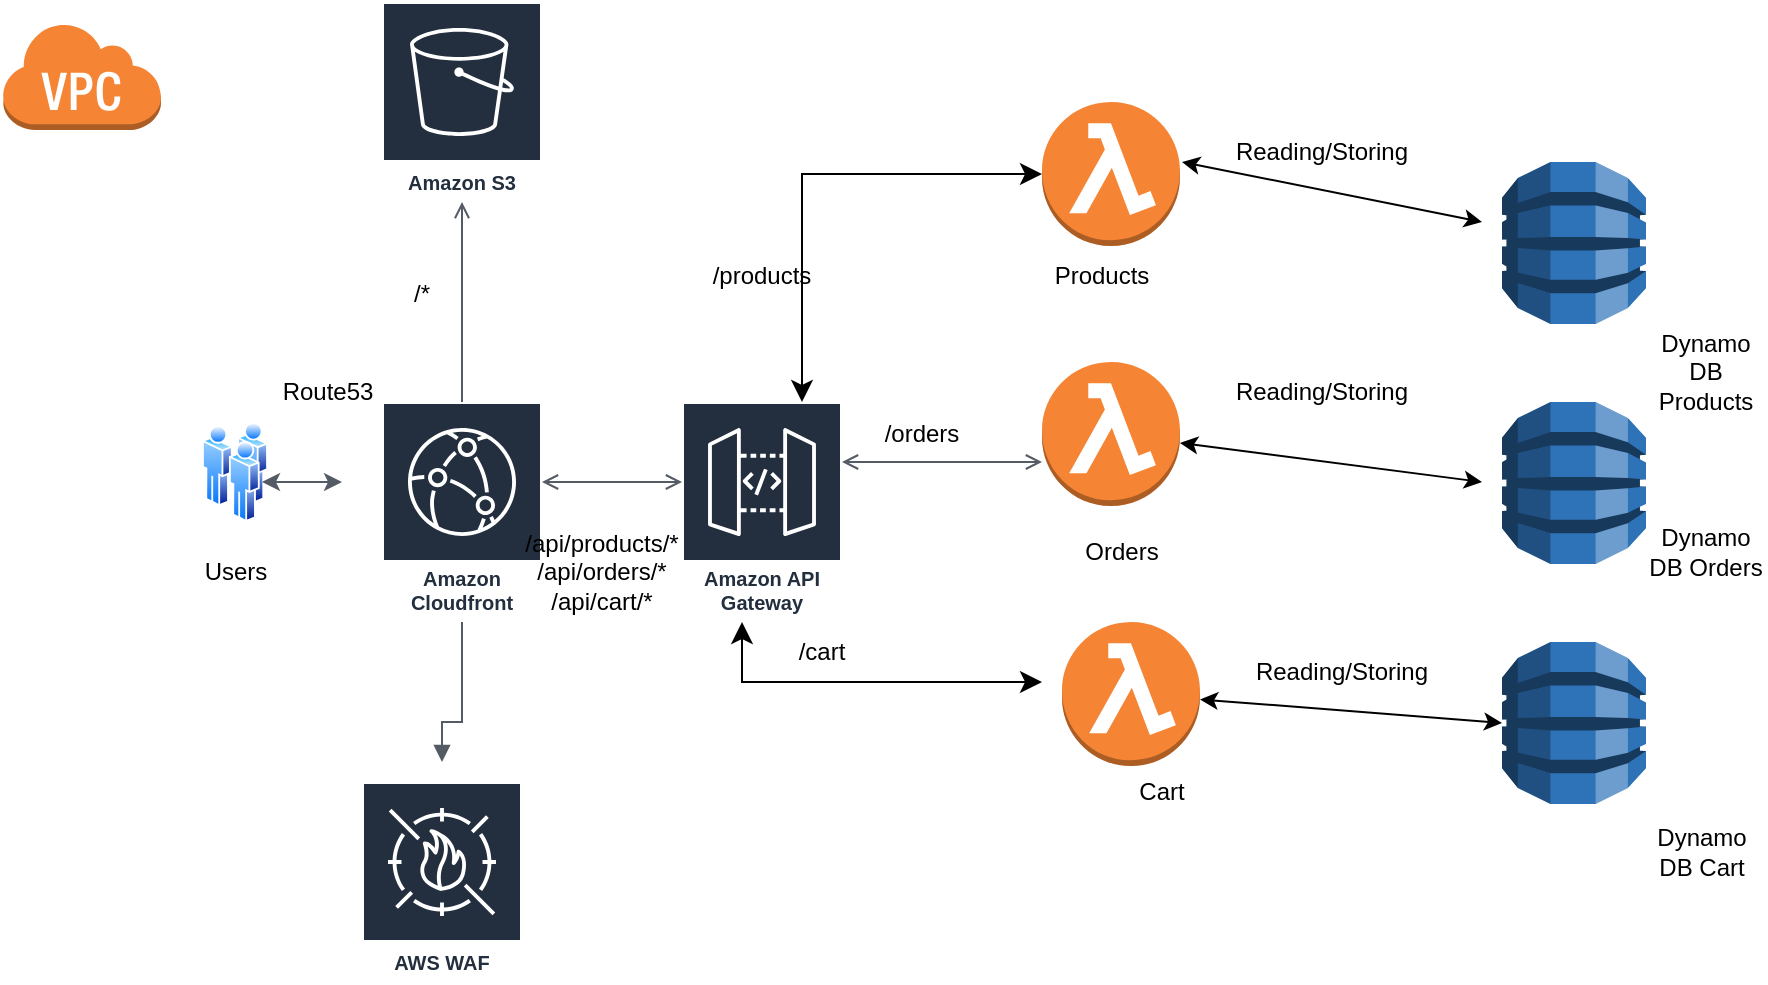 <mxfile version="24.6.5" type="device">
  <diagram name="Page-1" id="cfKAgT_ls8cYSbXSsmAi">
    <mxGraphModel dx="1970" dy="1560" grid="1" gridSize="10" guides="1" tooltips="1" connect="1" arrows="1" fold="1" page="1" pageScale="1" pageWidth="850" pageHeight="1100" math="0" shadow="0">
      <root>
        <mxCell id="0" />
        <mxCell id="1" parent="0" />
        <mxCell id="MsREyuHvoqzSBNx-fn-T-2" value="" style="image;aspect=fixed;perimeter=ellipsePerimeter;html=1;align=center;shadow=0;dashed=0;spacingTop=3;image=img/lib/active_directory/users.svg;" vertex="1" parent="1">
          <mxGeometry y="190" width="33" height="50" as="geometry" />
        </mxCell>
        <mxCell id="MsREyuHvoqzSBNx-fn-T-7" value="" style="edgeStyle=orthogonalEdgeStyle;html=1;endArrow=classic;elbow=vertical;startArrow=classic;endFill=1;strokeColor=#545B64;rounded=0;" edge="1" parent="1">
          <mxGeometry width="100" relative="1" as="geometry">
            <mxPoint x="30" y="220" as="sourcePoint" />
            <mxPoint x="70" y="220" as="targetPoint" />
          </mxGeometry>
        </mxCell>
        <mxCell id="MsREyuHvoqzSBNx-fn-T-11" value="Users" style="text;html=1;align=center;verticalAlign=middle;whiteSpace=wrap;rounded=0;" vertex="1" parent="1">
          <mxGeometry x="-13.5" y="250" width="60" height="30" as="geometry" />
        </mxCell>
        <mxCell id="MsREyuHvoqzSBNx-fn-T-19" value="Amazon Cloudfront" style="sketch=0;outlineConnect=0;fontColor=#232F3E;gradientColor=none;strokeColor=#ffffff;fillColor=#232F3E;dashed=0;verticalLabelPosition=middle;verticalAlign=bottom;align=center;html=1;whiteSpace=wrap;fontSize=10;fontStyle=1;spacing=3;shape=mxgraph.aws4.productIcon;prIcon=mxgraph.aws4.cloudfront;" vertex="1" parent="1">
          <mxGeometry x="90" y="180" width="80" height="110" as="geometry" />
        </mxCell>
        <mxCell id="MsREyuHvoqzSBNx-fn-T-20" value="Amazon API Gateway" style="sketch=0;outlineConnect=0;fontColor=#232F3E;gradientColor=none;strokeColor=#ffffff;fillColor=#232F3E;dashed=0;verticalLabelPosition=middle;verticalAlign=bottom;align=center;html=1;whiteSpace=wrap;fontSize=10;fontStyle=1;spacing=3;shape=mxgraph.aws4.productIcon;prIcon=mxgraph.aws4.api_gateway;" vertex="1" parent="1">
          <mxGeometry x="240" y="180" width="80" height="110" as="geometry" />
        </mxCell>
        <mxCell id="MsREyuHvoqzSBNx-fn-T-21" value="Amazon S3" style="sketch=0;outlineConnect=0;fontColor=#232F3E;gradientColor=none;strokeColor=#ffffff;fillColor=#232F3E;dashed=0;verticalLabelPosition=middle;verticalAlign=bottom;align=center;html=1;whiteSpace=wrap;fontSize=10;fontStyle=1;spacing=3;shape=mxgraph.aws4.productIcon;prIcon=mxgraph.aws4.s3;" vertex="1" parent="1">
          <mxGeometry x="90" y="-20" width="80" height="100" as="geometry" />
        </mxCell>
        <mxCell id="MsREyuHvoqzSBNx-fn-T-22" value="" style="outlineConnect=0;dashed=0;verticalLabelPosition=bottom;verticalAlign=top;align=center;html=1;shape=mxgraph.aws3.lambda_function;fillColor=#F58534;gradientColor=none;" vertex="1" parent="1">
          <mxGeometry x="420" y="30" width="69" height="72" as="geometry" />
        </mxCell>
        <mxCell id="MsREyuHvoqzSBNx-fn-T-23" value="" style="outlineConnect=0;dashed=0;verticalLabelPosition=bottom;verticalAlign=top;align=center;html=1;shape=mxgraph.aws3.lambda_function;fillColor=#F58534;gradientColor=none;" vertex="1" parent="1">
          <mxGeometry x="420" y="160" width="69" height="72" as="geometry" />
        </mxCell>
        <mxCell id="MsREyuHvoqzSBNx-fn-T-24" value="" style="outlineConnect=0;dashed=0;verticalLabelPosition=bottom;verticalAlign=top;align=center;html=1;shape=mxgraph.aws3.lambda_function;fillColor=#F58534;gradientColor=none;" vertex="1" parent="1">
          <mxGeometry x="430" y="290" width="69" height="72" as="geometry" />
        </mxCell>
        <mxCell id="MsREyuHvoqzSBNx-fn-T-25" value="" style="outlineConnect=0;dashed=0;verticalLabelPosition=bottom;verticalAlign=top;align=center;html=1;shape=mxgraph.aws3.dynamo_db;fillColor=#2E73B8;gradientColor=none;" vertex="1" parent="1">
          <mxGeometry x="650" y="60" width="72" height="81" as="geometry" />
        </mxCell>
        <mxCell id="MsREyuHvoqzSBNx-fn-T-26" value="" style="outlineConnect=0;dashed=0;verticalLabelPosition=bottom;verticalAlign=top;align=center;html=1;shape=mxgraph.aws3.dynamo_db;fillColor=#2E73B8;gradientColor=none;" vertex="1" parent="1">
          <mxGeometry x="650" y="180" width="72" height="81" as="geometry" />
        </mxCell>
        <mxCell id="MsREyuHvoqzSBNx-fn-T-27" value="" style="outlineConnect=0;dashed=0;verticalLabelPosition=bottom;verticalAlign=top;align=center;html=1;shape=mxgraph.aws3.dynamo_db;fillColor=#2E73B8;gradientColor=none;" vertex="1" parent="1">
          <mxGeometry x="650" y="300" width="72" height="81" as="geometry" />
        </mxCell>
        <mxCell id="MsREyuHvoqzSBNx-fn-T-28" value="" style="outlineConnect=0;dashed=0;verticalLabelPosition=bottom;verticalAlign=top;align=center;html=1;shape=mxgraph.aws3.virtual_private_cloud;fillColor=#F58534;gradientColor=none;" vertex="1" parent="1">
          <mxGeometry x="-100" y="-10" width="79.5" height="54" as="geometry" />
        </mxCell>
        <mxCell id="MsREyuHvoqzSBNx-fn-T-32" value="" style="edgeStyle=elbowEdgeStyle;elbow=horizontal;endArrow=classic;html=1;curved=0;rounded=0;endSize=8;startSize=8;startArrow=classic;entryX=0;entryY=0.5;entryDx=0;entryDy=0;entryPerimeter=0;" edge="1" parent="1" source="MsREyuHvoqzSBNx-fn-T-20" target="MsREyuHvoqzSBNx-fn-T-22">
          <mxGeometry width="50" height="50" relative="1" as="geometry">
            <mxPoint x="280" y="170" as="sourcePoint" />
            <mxPoint x="330" y="75.5" as="targetPoint" />
            <Array as="points">
              <mxPoint x="300" y="180" />
            </Array>
          </mxGeometry>
        </mxCell>
        <mxCell id="MsREyuHvoqzSBNx-fn-T-36" value="" style="edgeStyle=elbowEdgeStyle;elbow=horizontal;endArrow=classic;html=1;curved=0;rounded=0;endSize=8;startSize=8;startArrow=classic;" edge="1" parent="1" source="MsREyuHvoqzSBNx-fn-T-20">
          <mxGeometry width="50" height="50" relative="1" as="geometry">
            <mxPoint x="280" y="320" as="sourcePoint" />
            <mxPoint x="420" y="320" as="targetPoint" />
            <Array as="points">
              <mxPoint x="270" y="270" />
            </Array>
          </mxGeometry>
        </mxCell>
        <mxCell id="MsREyuHvoqzSBNx-fn-T-37" value="" style="endArrow=classic;startArrow=classic;html=1;rounded=0;" edge="1" parent="1">
          <mxGeometry width="50" height="50" relative="1" as="geometry">
            <mxPoint x="490" y="60" as="sourcePoint" />
            <mxPoint x="640" y="90" as="targetPoint" />
          </mxGeometry>
        </mxCell>
        <mxCell id="MsREyuHvoqzSBNx-fn-T-38" value="" style="endArrow=classic;startArrow=classic;html=1;rounded=0;" edge="1" parent="1" source="MsREyuHvoqzSBNx-fn-T-23">
          <mxGeometry width="50" height="50" relative="1" as="geometry">
            <mxPoint x="489" y="246" as="sourcePoint" />
            <mxPoint x="640" y="220" as="targetPoint" />
          </mxGeometry>
        </mxCell>
        <mxCell id="MsREyuHvoqzSBNx-fn-T-39" value="" style="endArrow=classic;startArrow=classic;html=1;rounded=0;entryX=0;entryY=0.5;entryDx=0;entryDy=0;entryPerimeter=0;" edge="1" parent="1" source="MsREyuHvoqzSBNx-fn-T-24" target="MsREyuHvoqzSBNx-fn-T-27">
          <mxGeometry width="50" height="50" relative="1" as="geometry">
            <mxPoint x="499" y="376" as="sourcePoint" />
            <mxPoint x="569.711" y="326" as="targetPoint" />
          </mxGeometry>
        </mxCell>
        <mxCell id="MsREyuHvoqzSBNx-fn-T-43" value="" style="edgeStyle=orthogonalEdgeStyle;html=1;endArrow=open;elbow=vertical;startArrow=open;startFill=0;endFill=0;strokeColor=#545B64;rounded=0;" edge="1" parent="1">
          <mxGeometry width="100" relative="1" as="geometry">
            <mxPoint x="170" y="220" as="sourcePoint" />
            <mxPoint x="240" y="220" as="targetPoint" />
          </mxGeometry>
        </mxCell>
        <mxCell id="MsREyuHvoqzSBNx-fn-T-44" value="" style="edgeStyle=orthogonalEdgeStyle;html=1;endArrow=open;elbow=vertical;startArrow=open;startFill=0;endFill=0;strokeColor=#545B64;rounded=0;" edge="1" parent="1">
          <mxGeometry width="100" relative="1" as="geometry">
            <mxPoint x="320" y="210" as="sourcePoint" />
            <mxPoint x="420" y="210" as="targetPoint" />
          </mxGeometry>
        </mxCell>
        <mxCell id="MsREyuHvoqzSBNx-fn-T-48" value="" style="edgeStyle=orthogonalEdgeStyle;html=1;endArrow=open;elbow=vertical;startArrow=none;endFill=0;strokeColor=#545B64;rounded=0;" edge="1" parent="1" source="MsREyuHvoqzSBNx-fn-T-19" target="MsREyuHvoqzSBNx-fn-T-21">
          <mxGeometry width="100" relative="1" as="geometry">
            <mxPoint x="110" y="130" as="sourcePoint" />
            <mxPoint x="210" y="130" as="targetPoint" />
          </mxGeometry>
        </mxCell>
        <mxCell id="MsREyuHvoqzSBNx-fn-T-69" value="Orders" style="text;html=1;align=center;verticalAlign=middle;whiteSpace=wrap;rounded=0;" vertex="1" parent="1">
          <mxGeometry x="430" y="240" width="60" height="30" as="geometry" />
        </mxCell>
        <mxCell id="MsREyuHvoqzSBNx-fn-T-70" value="Cart" style="text;html=1;align=center;verticalAlign=middle;whiteSpace=wrap;rounded=0;" vertex="1" parent="1">
          <mxGeometry x="450" y="360" width="60" height="30" as="geometry" />
        </mxCell>
        <mxCell id="MsREyuHvoqzSBNx-fn-T-74" value="Dynamo DB Products" style="text;html=1;align=center;verticalAlign=middle;whiteSpace=wrap;rounded=0;" vertex="1" parent="1">
          <mxGeometry x="722" y="150" width="60" height="30" as="geometry" />
        </mxCell>
        <mxCell id="MsREyuHvoqzSBNx-fn-T-75" value="Dynamo DB Orders" style="text;html=1;align=center;verticalAlign=middle;whiteSpace=wrap;rounded=0;" vertex="1" parent="1">
          <mxGeometry x="722" y="240" width="60" height="30" as="geometry" />
        </mxCell>
        <mxCell id="MsREyuHvoqzSBNx-fn-T-76" value="Dynamo DB Cart" style="text;html=1;align=center;verticalAlign=middle;whiteSpace=wrap;rounded=0;" vertex="1" parent="1">
          <mxGeometry x="720" y="390" width="60" height="30" as="geometry" />
        </mxCell>
        <mxCell id="MsREyuHvoqzSBNx-fn-T-77" value="/*" style="text;html=1;align=center;verticalAlign=middle;whiteSpace=wrap;rounded=0;" vertex="1" parent="1">
          <mxGeometry x="80" y="111" width="60" height="30" as="geometry" />
        </mxCell>
        <mxCell id="MsREyuHvoqzSBNx-fn-T-78" value="/api/products/*&lt;div&gt;/api/orders/*&lt;/div&gt;&lt;div&gt;/api/cart/*&lt;/div&gt;" style="text;html=1;align=center;verticalAlign=middle;whiteSpace=wrap;rounded=0;" vertex="1" parent="1">
          <mxGeometry x="170" y="250" width="60" height="30" as="geometry" />
        </mxCell>
        <mxCell id="MsREyuHvoqzSBNx-fn-T-79" value="/products" style="text;html=1;align=center;verticalAlign=middle;whiteSpace=wrap;rounded=0;" vertex="1" parent="1">
          <mxGeometry x="250" y="102" width="60" height="30" as="geometry" />
        </mxCell>
        <mxCell id="MsREyuHvoqzSBNx-fn-T-80" value="/orders" style="text;html=1;align=center;verticalAlign=middle;whiteSpace=wrap;rounded=0;" vertex="1" parent="1">
          <mxGeometry x="330" y="181" width="60" height="30" as="geometry" />
        </mxCell>
        <mxCell id="MsREyuHvoqzSBNx-fn-T-81" value="/cart" style="text;html=1;align=center;verticalAlign=middle;whiteSpace=wrap;rounded=0;" vertex="1" parent="1">
          <mxGeometry x="280" y="290" width="60" height="30" as="geometry" />
        </mxCell>
        <mxCell id="MsREyuHvoqzSBNx-fn-T-82" value="Route53" style="text;html=1;align=center;verticalAlign=middle;whiteSpace=wrap;rounded=0;" vertex="1" parent="1">
          <mxGeometry x="33" y="160" width="60" height="30" as="geometry" />
        </mxCell>
        <mxCell id="MsREyuHvoqzSBNx-fn-T-83" value="Products" style="text;html=1;align=center;verticalAlign=middle;whiteSpace=wrap;rounded=0;" vertex="1" parent="1">
          <mxGeometry x="420" y="102" width="60" height="30" as="geometry" />
        </mxCell>
        <mxCell id="MsREyuHvoqzSBNx-fn-T-84" value="Reading/Storing" style="text;html=1;align=center;verticalAlign=middle;whiteSpace=wrap;rounded=0;" vertex="1" parent="1">
          <mxGeometry x="530" y="160" width="60" height="30" as="geometry" />
        </mxCell>
        <mxCell id="MsREyuHvoqzSBNx-fn-T-85" value="Reading/Storing" style="text;html=1;align=center;verticalAlign=middle;whiteSpace=wrap;rounded=0;" vertex="1" parent="1">
          <mxGeometry x="530" y="40" width="60" height="30" as="geometry" />
        </mxCell>
        <mxCell id="MsREyuHvoqzSBNx-fn-T-86" value="Reading/Storing" style="text;html=1;align=center;verticalAlign=middle;whiteSpace=wrap;rounded=0;" vertex="1" parent="1">
          <mxGeometry x="540" y="300" width="60" height="30" as="geometry" />
        </mxCell>
        <mxCell id="MsREyuHvoqzSBNx-fn-T-87" value="AWS WAF" style="sketch=0;outlineConnect=0;fontColor=#232F3E;gradientColor=none;strokeColor=#ffffff;fillColor=#232F3E;dashed=0;verticalLabelPosition=middle;verticalAlign=bottom;align=center;html=1;whiteSpace=wrap;fontSize=10;fontStyle=1;spacing=3;shape=mxgraph.aws4.productIcon;prIcon=mxgraph.aws4.waf;" vertex="1" parent="1">
          <mxGeometry x="80" y="370" width="80" height="100" as="geometry" />
        </mxCell>
        <mxCell id="MsREyuHvoqzSBNx-fn-T-88" value="" style="edgeStyle=orthogonalEdgeStyle;html=1;endArrow=block;elbow=vertical;startArrow=none;endFill=1;strokeColor=#545B64;rounded=0;" edge="1" parent="1" source="MsREyuHvoqzSBNx-fn-T-19">
          <mxGeometry width="100" relative="1" as="geometry">
            <mxPoint x="80" y="330" as="sourcePoint" />
            <mxPoint x="120" y="360" as="targetPoint" />
            <Array as="points">
              <mxPoint x="130" y="340" />
              <mxPoint x="120" y="340" />
            </Array>
          </mxGeometry>
        </mxCell>
      </root>
    </mxGraphModel>
  </diagram>
</mxfile>
